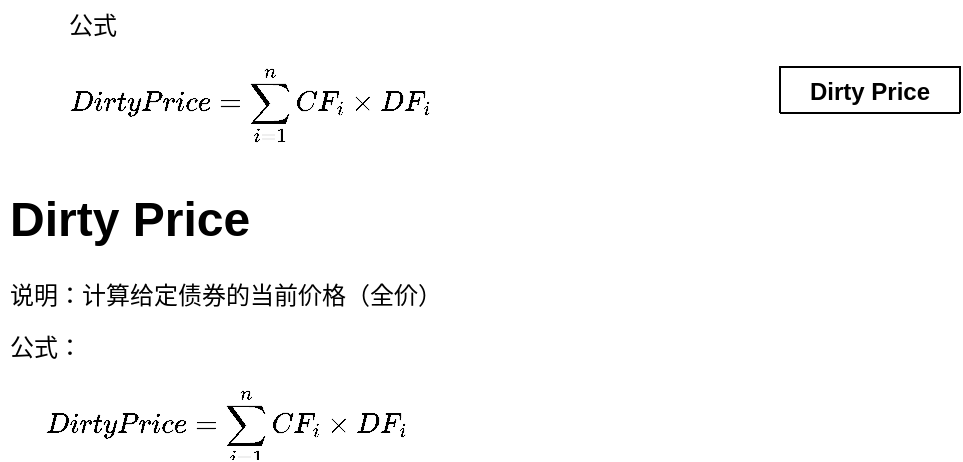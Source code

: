 <mxfile version="13.9.1" type="github">
  <diagram id="C5RBs43oDa-KdzZeNtuy" name="Page-1">
    <mxGraphModel dx="723" dy="375" grid="1" gridSize="10" guides="1" tooltips="1" connect="1" arrows="1" fold="1" page="1" pageScale="1" pageWidth="827" pageHeight="1169" math="1" shadow="0">
      <root>
        <mxCell id="WIyWlLk6GJQsqaUBKTNV-0" />
        <mxCell id="WIyWlLk6GJQsqaUBKTNV-1" parent="WIyWlLk6GJQsqaUBKTNV-0" />
        <mxCell id="SIirOtEVYk1fui6E42ct-1" value="&lt;div style=&quot;text-align: left&quot;&gt;&lt;span&gt;公式&lt;/span&gt;&lt;/div&gt;$$ DirtyPrice = \sum_{i=1}^n CF_i \times DF_i $$" style="text;html=1;strokeColor=none;fillColor=none;align=center;verticalAlign=middle;whiteSpace=wrap;rounded=0;glass=0;comic=0;shadow=0;" parent="WIyWlLk6GJQsqaUBKTNV-1" vertex="1">
          <mxGeometry x="70" y="50" width="230" height="90" as="geometry" />
        </mxCell>
        <mxCell id="0xuEhFezEmj5StmWAARz-6" value="Dirty Price" style="swimlane;" vertex="1" collapsed="1" parent="WIyWlLk6GJQsqaUBKTNV-1">
          <mxGeometry x="450" y="83.5" width="90" height="23" as="geometry">
            <mxRectangle x="450" y="83.5" width="460" height="300" as="alternateBounds" />
          </mxGeometry>
        </mxCell>
        <mxCell id="SIirOtEVYk1fui6E42ct-0" value="&lt;h1&gt;Dirty Price&lt;/h1&gt;&lt;p&gt;说明：计算给定债券的当前价格（全价）&lt;/p&gt;&lt;p&gt;公式：&lt;span style=&quot;text-align: center&quot;&gt;$$ DirtyPrice = \sum_{i=1}^n CF_i \times DF_i $$&lt;/span&gt;&lt;/p&gt;&lt;p&gt;&lt;br&gt;&lt;/p&gt;&lt;span style=&quot;box-sizing: border-box ; font-size: 13px ; background-color: rgb(255 , 255 , 255) ; font-family: &amp;#34;courier new&amp;#34; , &amp;#34;courier&amp;#34; , monospace&quot;&gt;&lt;br&gt;&lt;/span&gt;" style="text;html=1;strokeColor=none;fillColor=none;spacing=5;spacingTop=-20;whiteSpace=wrap;overflow=hidden;rounded=0;" parent="WIyWlLk6GJQsqaUBKTNV-1" vertex="1">
          <mxGeometry x="60" y="140" width="280" height="140" as="geometry" />
        </mxCell>
      </root>
    </mxGraphModel>
  </diagram>
</mxfile>
